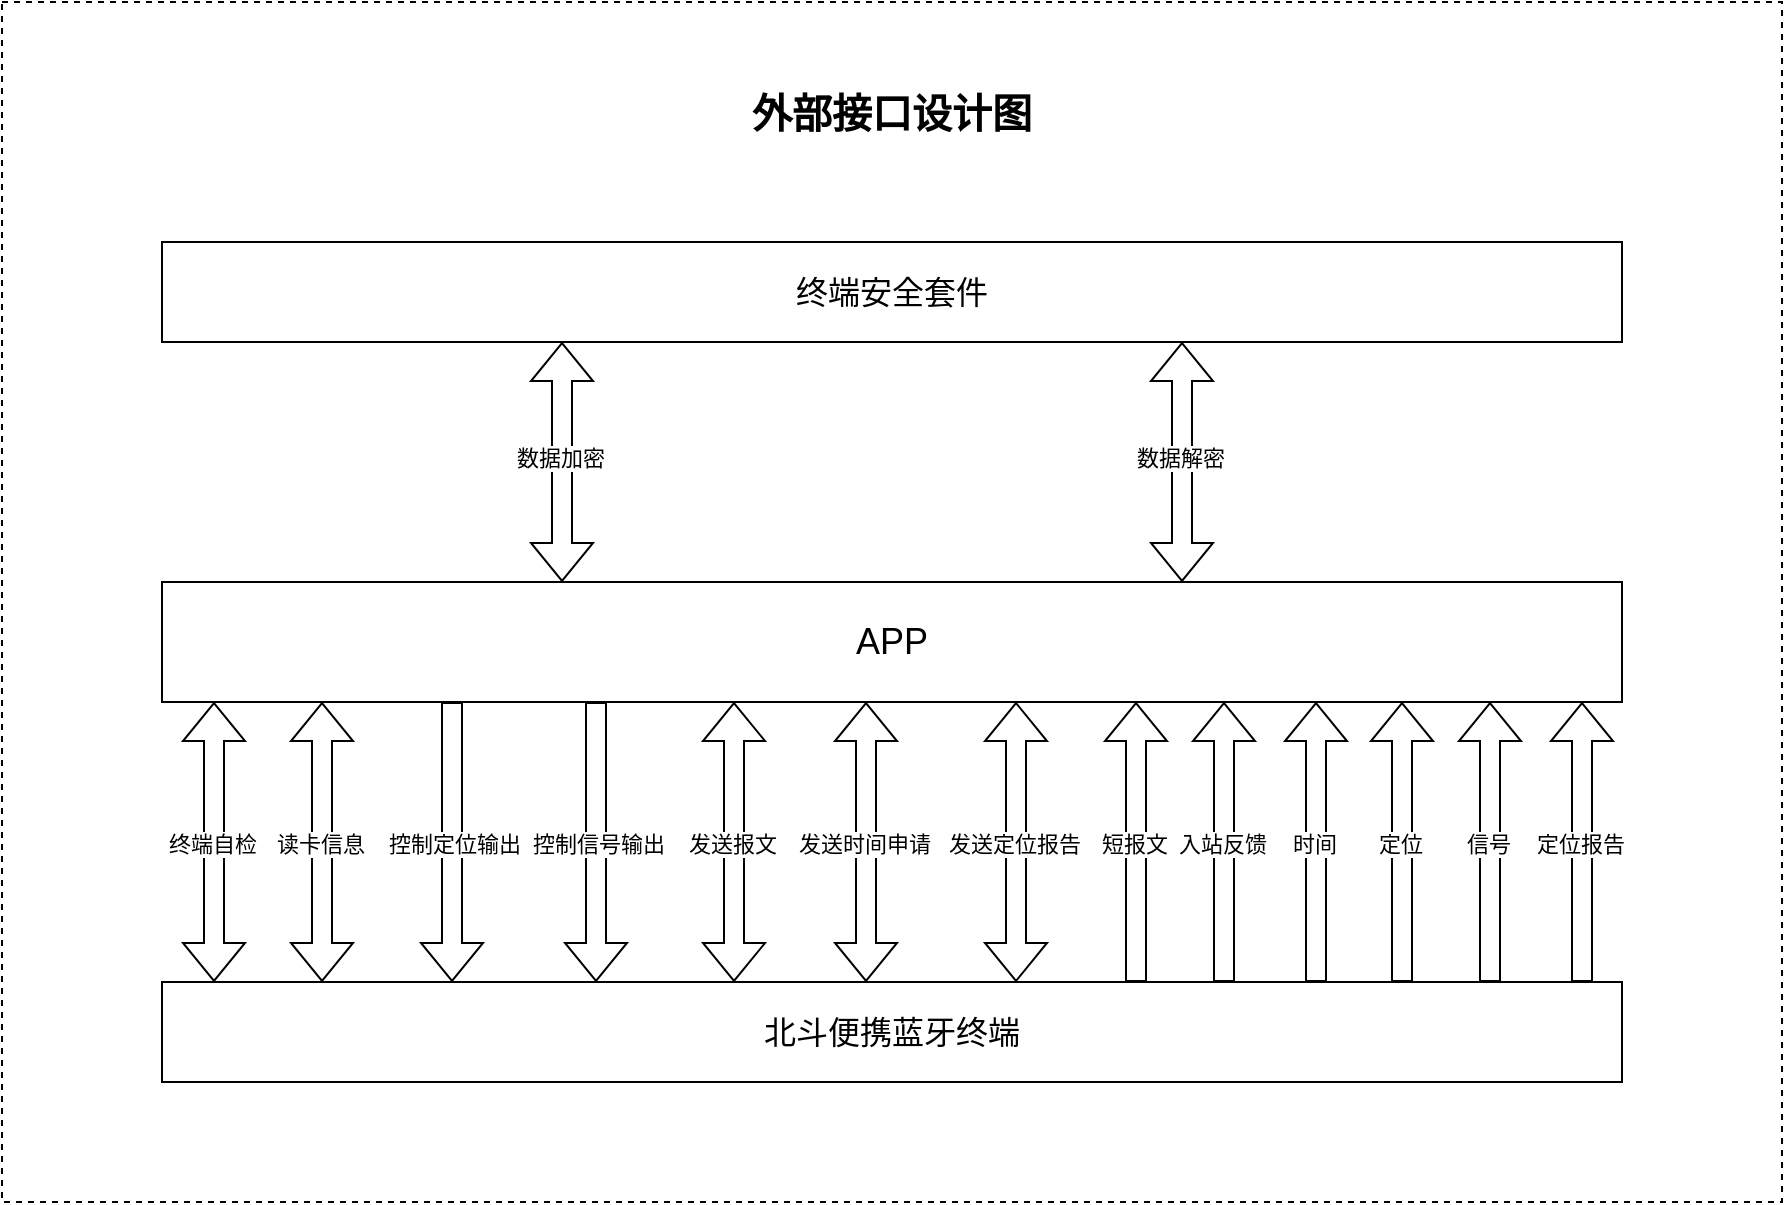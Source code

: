 <mxfile version="22.1.18" type="github">
  <diagram name="第 1 页" id="ksGlbyrzV98prvoKTtoe">
    <mxGraphModel dx="1434" dy="802" grid="1" gridSize="10" guides="1" tooltips="1" connect="1" arrows="1" fold="1" page="1" pageScale="1" pageWidth="1169" pageHeight="827" math="0" shadow="0">
      <root>
        <mxCell id="0" />
        <mxCell id="1" parent="0" />
        <mxCell id="UaCcezVP2Ds6g5V0zQos-1" value="" style="rounded=0;whiteSpace=wrap;html=1;dashed=1;" vertex="1" parent="1">
          <mxGeometry x="140" y="50" width="890" height="600" as="geometry" />
        </mxCell>
        <mxCell id="UaCcezVP2Ds6g5V0zQos-2" value="外部接口设计图" style="text;html=1;strokeColor=none;fillColor=none;align=center;verticalAlign=middle;whiteSpace=wrap;rounded=0;fontSize=20;fontStyle=1" vertex="1" parent="1">
          <mxGeometry x="500" y="90" width="170" height="30" as="geometry" />
        </mxCell>
        <mxCell id="UaCcezVP2Ds6g5V0zQos-3" value="APP" style="rounded=0;whiteSpace=wrap;html=1;fontSize=18;" vertex="1" parent="1">
          <mxGeometry x="220" y="340" width="730" height="60" as="geometry" />
        </mxCell>
        <mxCell id="UaCcezVP2Ds6g5V0zQos-4" value="终端安全套件" style="rounded=0;whiteSpace=wrap;html=1;fontSize=16;" vertex="1" parent="1">
          <mxGeometry x="220" y="170" width="730" height="50" as="geometry" />
        </mxCell>
        <mxCell id="UaCcezVP2Ds6g5V0zQos-5" value="北斗便携蓝牙终端" style="rounded=0;whiteSpace=wrap;html=1;fontSize=16;" vertex="1" parent="1">
          <mxGeometry x="220" y="540" width="730" height="50" as="geometry" />
        </mxCell>
        <mxCell id="UaCcezVP2Ds6g5V0zQos-6" value="" style="shape=flexArrow;endArrow=classic;startArrow=classic;html=1;rounded=0;" edge="1" parent="1">
          <mxGeometry width="100" height="100" relative="1" as="geometry">
            <mxPoint x="420" y="340" as="sourcePoint" />
            <mxPoint x="420" y="220" as="targetPoint" />
          </mxGeometry>
        </mxCell>
        <mxCell id="UaCcezVP2Ds6g5V0zQos-7" value="数据加密" style="edgeLabel;html=1;align=center;verticalAlign=middle;resizable=0;points=[];" vertex="1" connectable="0" parent="UaCcezVP2Ds6g5V0zQos-6">
          <mxGeometry x="-0.233" relative="1" as="geometry">
            <mxPoint x="-1" y="-16" as="offset" />
          </mxGeometry>
        </mxCell>
        <mxCell id="UaCcezVP2Ds6g5V0zQos-8" value="" style="shape=flexArrow;endArrow=classic;startArrow=classic;html=1;rounded=0;" edge="1" parent="1">
          <mxGeometry width="100" height="100" relative="1" as="geometry">
            <mxPoint x="730" y="340" as="sourcePoint" />
            <mxPoint x="730" y="220" as="targetPoint" />
          </mxGeometry>
        </mxCell>
        <mxCell id="UaCcezVP2Ds6g5V0zQos-9" value="数据解密" style="edgeLabel;html=1;align=center;verticalAlign=middle;resizable=0;points=[];" vertex="1" connectable="0" parent="UaCcezVP2Ds6g5V0zQos-8">
          <mxGeometry x="-0.233" relative="1" as="geometry">
            <mxPoint x="-1" y="-16" as="offset" />
          </mxGeometry>
        </mxCell>
        <mxCell id="UaCcezVP2Ds6g5V0zQos-11" value="" style="shape=flexArrow;endArrow=classic;startArrow=classic;html=1;rounded=0;" edge="1" parent="1">
          <mxGeometry width="100" height="100" relative="1" as="geometry">
            <mxPoint x="246" y="540" as="sourcePoint" />
            <mxPoint x="246" y="400" as="targetPoint" />
          </mxGeometry>
        </mxCell>
        <mxCell id="UaCcezVP2Ds6g5V0zQos-12" value="终端自检" style="edgeLabel;html=1;align=center;verticalAlign=middle;resizable=0;points=[];" vertex="1" connectable="0" parent="UaCcezVP2Ds6g5V0zQos-11">
          <mxGeometry x="-0.233" relative="1" as="geometry">
            <mxPoint x="-1" y="-16" as="offset" />
          </mxGeometry>
        </mxCell>
        <mxCell id="UaCcezVP2Ds6g5V0zQos-14" value="" style="shape=flexArrow;endArrow=classic;startArrow=classic;html=1;rounded=0;" edge="1" parent="1">
          <mxGeometry width="100" height="100" relative="1" as="geometry">
            <mxPoint x="300" y="540" as="sourcePoint" />
            <mxPoint x="300" y="400" as="targetPoint" />
          </mxGeometry>
        </mxCell>
        <mxCell id="UaCcezVP2Ds6g5V0zQos-15" value="读卡信息" style="edgeLabel;html=1;align=center;verticalAlign=middle;resizable=0;points=[];" vertex="1" connectable="0" parent="UaCcezVP2Ds6g5V0zQos-14">
          <mxGeometry x="-0.233" relative="1" as="geometry">
            <mxPoint x="-1" y="-16" as="offset" />
          </mxGeometry>
        </mxCell>
        <mxCell id="UaCcezVP2Ds6g5V0zQos-16" value="" style="shape=flexArrow;endArrow=none;startArrow=classic;html=1;rounded=0;endFill=0;" edge="1" parent="1">
          <mxGeometry width="100" height="100" relative="1" as="geometry">
            <mxPoint x="365" y="540" as="sourcePoint" />
            <mxPoint x="365" y="400" as="targetPoint" />
          </mxGeometry>
        </mxCell>
        <mxCell id="UaCcezVP2Ds6g5V0zQos-17" value="控制定位输出" style="edgeLabel;html=1;align=center;verticalAlign=middle;resizable=0;points=[];" vertex="1" connectable="0" parent="UaCcezVP2Ds6g5V0zQos-16">
          <mxGeometry x="-0.233" relative="1" as="geometry">
            <mxPoint x="1" y="-16" as="offset" />
          </mxGeometry>
        </mxCell>
        <mxCell id="UaCcezVP2Ds6g5V0zQos-19" value="" style="shape=flexArrow;endArrow=none;startArrow=classic;html=1;rounded=0;endFill=0;" edge="1" parent="1">
          <mxGeometry width="100" height="100" relative="1" as="geometry">
            <mxPoint x="437" y="540" as="sourcePoint" />
            <mxPoint x="437" y="400" as="targetPoint" />
          </mxGeometry>
        </mxCell>
        <mxCell id="UaCcezVP2Ds6g5V0zQos-20" value="控制信号输出" style="edgeLabel;html=1;align=center;verticalAlign=middle;resizable=0;points=[];" vertex="1" connectable="0" parent="UaCcezVP2Ds6g5V0zQos-19">
          <mxGeometry x="-0.233" relative="1" as="geometry">
            <mxPoint x="1" y="-16" as="offset" />
          </mxGeometry>
        </mxCell>
        <mxCell id="UaCcezVP2Ds6g5V0zQos-21" value="" style="shape=flexArrow;endArrow=classic;startArrow=classic;html=1;rounded=0;" edge="1" parent="1">
          <mxGeometry width="100" height="100" relative="1" as="geometry">
            <mxPoint x="506" y="540" as="sourcePoint" />
            <mxPoint x="506" y="400" as="targetPoint" />
          </mxGeometry>
        </mxCell>
        <mxCell id="UaCcezVP2Ds6g5V0zQos-22" value="发送报文" style="edgeLabel;html=1;align=center;verticalAlign=middle;resizable=0;points=[];" vertex="1" connectable="0" parent="UaCcezVP2Ds6g5V0zQos-21">
          <mxGeometry x="-0.233" relative="1" as="geometry">
            <mxPoint x="-1" y="-16" as="offset" />
          </mxGeometry>
        </mxCell>
        <mxCell id="UaCcezVP2Ds6g5V0zQos-23" value="" style="shape=flexArrow;endArrow=classic;startArrow=classic;html=1;rounded=0;" edge="1" parent="1">
          <mxGeometry width="100" height="100" relative="1" as="geometry">
            <mxPoint x="572" y="540" as="sourcePoint" />
            <mxPoint x="572" y="400" as="targetPoint" />
          </mxGeometry>
        </mxCell>
        <mxCell id="UaCcezVP2Ds6g5V0zQos-24" value="发送时间申请" style="edgeLabel;html=1;align=center;verticalAlign=middle;resizable=0;points=[];" vertex="1" connectable="0" parent="UaCcezVP2Ds6g5V0zQos-23">
          <mxGeometry x="-0.233" relative="1" as="geometry">
            <mxPoint x="-1" y="-16" as="offset" />
          </mxGeometry>
        </mxCell>
        <mxCell id="UaCcezVP2Ds6g5V0zQos-26" value="" style="shape=flexArrow;endArrow=classic;startArrow=classic;html=1;rounded=0;" edge="1" parent="1">
          <mxGeometry width="100" height="100" relative="1" as="geometry">
            <mxPoint x="647" y="540" as="sourcePoint" />
            <mxPoint x="647" y="400" as="targetPoint" />
          </mxGeometry>
        </mxCell>
        <mxCell id="UaCcezVP2Ds6g5V0zQos-27" value="发送定位报告" style="edgeLabel;html=1;align=center;verticalAlign=middle;resizable=0;points=[];" vertex="1" connectable="0" parent="UaCcezVP2Ds6g5V0zQos-26">
          <mxGeometry x="-0.233" relative="1" as="geometry">
            <mxPoint x="-1" y="-16" as="offset" />
          </mxGeometry>
        </mxCell>
        <mxCell id="UaCcezVP2Ds6g5V0zQos-28" value="" style="shape=flexArrow;endArrow=classic;startArrow=none;html=1;rounded=0;startFill=0;" edge="1" parent="1">
          <mxGeometry width="100" height="100" relative="1" as="geometry">
            <mxPoint x="707" y="540" as="sourcePoint" />
            <mxPoint x="707" y="400" as="targetPoint" />
          </mxGeometry>
        </mxCell>
        <mxCell id="UaCcezVP2Ds6g5V0zQos-29" value="短报文" style="edgeLabel;html=1;align=center;verticalAlign=middle;resizable=0;points=[];" vertex="1" connectable="0" parent="UaCcezVP2Ds6g5V0zQos-28">
          <mxGeometry x="-0.233" relative="1" as="geometry">
            <mxPoint x="-1" y="-16" as="offset" />
          </mxGeometry>
        </mxCell>
        <mxCell id="UaCcezVP2Ds6g5V0zQos-30" value="" style="shape=flexArrow;endArrow=classic;startArrow=none;html=1;rounded=0;startFill=0;" edge="1" parent="1">
          <mxGeometry width="100" height="100" relative="1" as="geometry">
            <mxPoint x="751" y="540" as="sourcePoint" />
            <mxPoint x="751" y="400" as="targetPoint" />
          </mxGeometry>
        </mxCell>
        <mxCell id="UaCcezVP2Ds6g5V0zQos-31" value="入站反馈" style="edgeLabel;html=1;align=center;verticalAlign=middle;resizable=0;points=[];" vertex="1" connectable="0" parent="UaCcezVP2Ds6g5V0zQos-30">
          <mxGeometry x="-0.233" relative="1" as="geometry">
            <mxPoint x="-1" y="-16" as="offset" />
          </mxGeometry>
        </mxCell>
        <mxCell id="UaCcezVP2Ds6g5V0zQos-33" value="" style="shape=flexArrow;endArrow=classic;startArrow=none;html=1;rounded=0;startFill=0;" edge="1" parent="1">
          <mxGeometry width="100" height="100" relative="1" as="geometry">
            <mxPoint x="797" y="540" as="sourcePoint" />
            <mxPoint x="797" y="400" as="targetPoint" />
          </mxGeometry>
        </mxCell>
        <mxCell id="UaCcezVP2Ds6g5V0zQos-34" value="时间" style="edgeLabel;html=1;align=center;verticalAlign=middle;resizable=0;points=[];" vertex="1" connectable="0" parent="UaCcezVP2Ds6g5V0zQos-33">
          <mxGeometry x="-0.233" relative="1" as="geometry">
            <mxPoint x="-1" y="-16" as="offset" />
          </mxGeometry>
        </mxCell>
        <mxCell id="UaCcezVP2Ds6g5V0zQos-35" value="" style="shape=flexArrow;endArrow=classic;startArrow=none;html=1;rounded=0;startFill=0;" edge="1" parent="1">
          <mxGeometry width="100" height="100" relative="1" as="geometry">
            <mxPoint x="840" y="540" as="sourcePoint" />
            <mxPoint x="840" y="400" as="targetPoint" />
          </mxGeometry>
        </mxCell>
        <mxCell id="UaCcezVP2Ds6g5V0zQos-36" value="定位" style="edgeLabel;html=1;align=center;verticalAlign=middle;resizable=0;points=[];" vertex="1" connectable="0" parent="UaCcezVP2Ds6g5V0zQos-35">
          <mxGeometry x="-0.233" relative="1" as="geometry">
            <mxPoint x="-1" y="-16" as="offset" />
          </mxGeometry>
        </mxCell>
        <mxCell id="UaCcezVP2Ds6g5V0zQos-38" value="" style="shape=flexArrow;endArrow=classic;startArrow=none;html=1;rounded=0;startFill=0;" edge="1" parent="1">
          <mxGeometry width="100" height="100" relative="1" as="geometry">
            <mxPoint x="884" y="540" as="sourcePoint" />
            <mxPoint x="884" y="400" as="targetPoint" />
          </mxGeometry>
        </mxCell>
        <mxCell id="UaCcezVP2Ds6g5V0zQos-39" value="信号" style="edgeLabel;html=1;align=center;verticalAlign=middle;resizable=0;points=[];" vertex="1" connectable="0" parent="UaCcezVP2Ds6g5V0zQos-38">
          <mxGeometry x="-0.233" relative="1" as="geometry">
            <mxPoint x="-1" y="-16" as="offset" />
          </mxGeometry>
        </mxCell>
        <mxCell id="UaCcezVP2Ds6g5V0zQos-40" value="" style="shape=flexArrow;endArrow=classic;startArrow=none;html=1;rounded=0;startFill=0;" edge="1" parent="1">
          <mxGeometry width="100" height="100" relative="1" as="geometry">
            <mxPoint x="930" y="540" as="sourcePoint" />
            <mxPoint x="930" y="400" as="targetPoint" />
          </mxGeometry>
        </mxCell>
        <mxCell id="UaCcezVP2Ds6g5V0zQos-41" value="定位报告" style="edgeLabel;html=1;align=center;verticalAlign=middle;resizable=0;points=[];" vertex="1" connectable="0" parent="UaCcezVP2Ds6g5V0zQos-40">
          <mxGeometry x="-0.233" relative="1" as="geometry">
            <mxPoint x="-1" y="-16" as="offset" />
          </mxGeometry>
        </mxCell>
      </root>
    </mxGraphModel>
  </diagram>
</mxfile>
